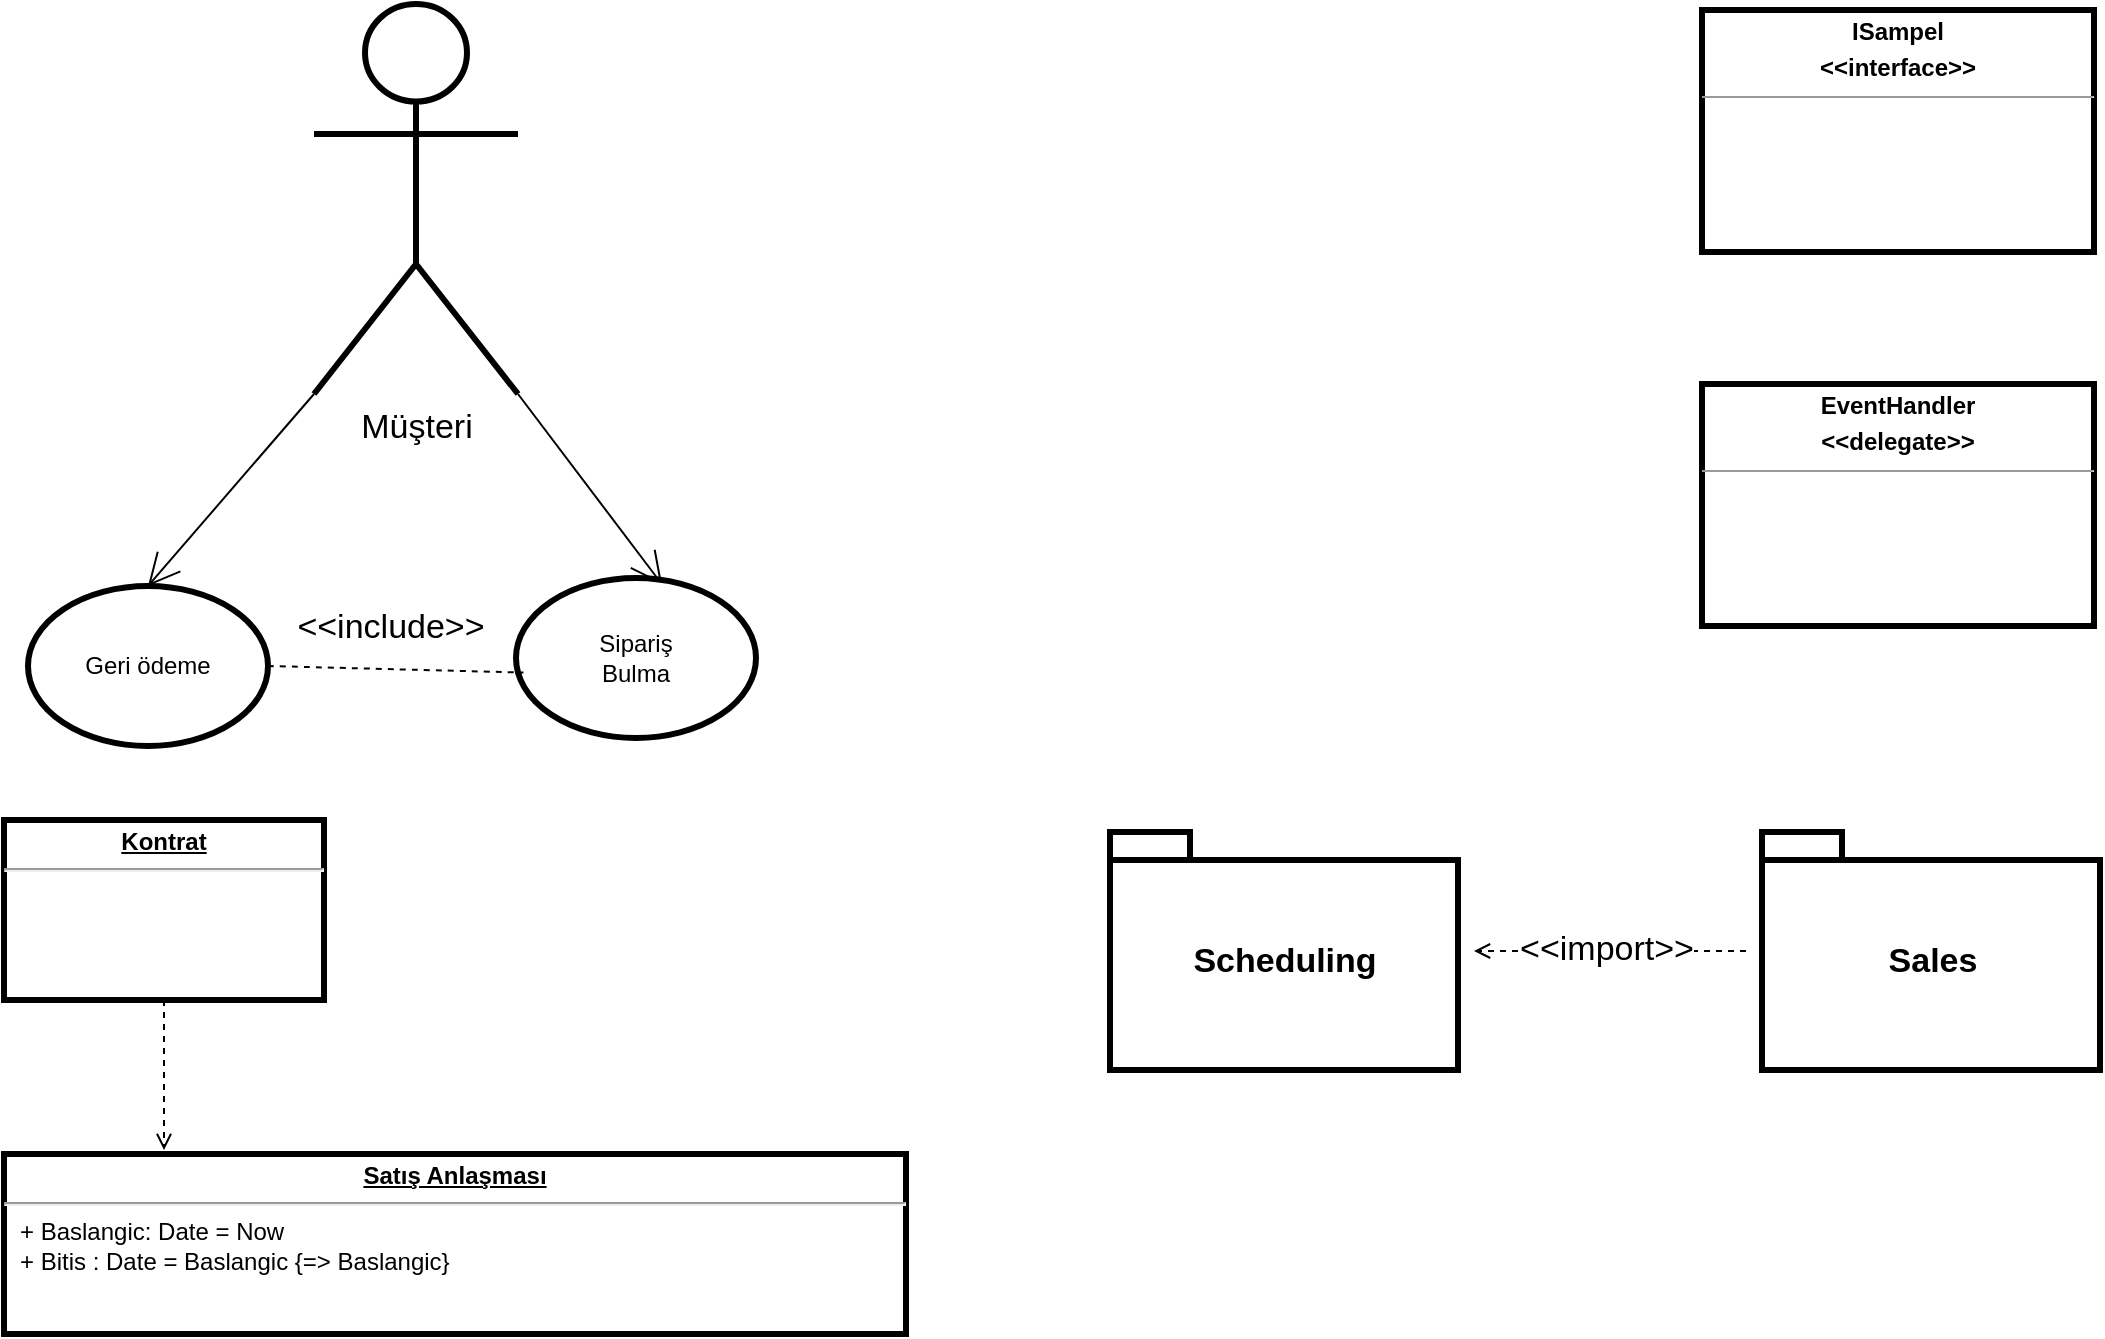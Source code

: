<mxfile version="20.2.3" type="github">
  <diagram id="pI3TvqZEfABD5yvR_8wu" name="Sayfa -1">
    <mxGraphModel dx="3585" dy="2300" grid="0" gridSize="10" guides="1" tooltips="1" connect="1" arrows="1" fold="1" page="0" pageScale="1" pageWidth="827" pageHeight="1169" math="0" shadow="0">
      <root>
        <mxCell id="0" />
        <mxCell id="1" parent="0" />
        <mxCell id="Tv8X_T_9aumbPLl7LAax-14" style="edgeStyle=none;curved=1;rounded=0;orthogonalLoop=1;jettySize=auto;html=1;exitX=0;exitY=1;exitDx=0;exitDy=0;exitPerimeter=0;entryX=0.5;entryY=0;entryDx=0;entryDy=0;endArrow=open;startSize=14;endSize=14;sourcePerimeterSpacing=8;targetPerimeterSpacing=8;" edge="1" parent="1" source="Tv8X_T_9aumbPLl7LAax-3" target="Tv8X_T_9aumbPLl7LAax-10">
          <mxGeometry relative="1" as="geometry" />
        </mxCell>
        <mxCell id="Tv8X_T_9aumbPLl7LAax-15" style="edgeStyle=none;curved=1;rounded=0;orthogonalLoop=1;jettySize=auto;html=1;exitX=1;exitY=1;exitDx=0;exitDy=0;exitPerimeter=0;entryX=0.609;entryY=0.041;entryDx=0;entryDy=0;entryPerimeter=0;endArrow=open;startSize=14;endSize=14;sourcePerimeterSpacing=8;targetPerimeterSpacing=8;" edge="1" parent="1" source="Tv8X_T_9aumbPLl7LAax-3" target="Tv8X_T_9aumbPLl7LAax-11">
          <mxGeometry relative="1" as="geometry" />
        </mxCell>
        <mxCell id="Tv8X_T_9aumbPLl7LAax-3" value="&lt;font style=&quot;font-size: 17px;&quot;&gt;Müşteri&lt;/font&gt;" style="shape=umlActor;verticalLabelPosition=bottom;verticalAlign=top;html=1;outlineConnect=0;hachureGap=4;strokeWidth=3;" vertex="1" parent="1">
          <mxGeometry x="-1096" y="-1066" width="102" height="195" as="geometry" />
        </mxCell>
        <mxCell id="Tv8X_T_9aumbPLl7LAax-10" value="Geri ödeme" style="ellipse;whiteSpace=wrap;html=1;hachureGap=4;strokeWidth=3;" vertex="1" parent="1">
          <mxGeometry x="-1239" y="-775" width="120" height="80" as="geometry" />
        </mxCell>
        <mxCell id="Tv8X_T_9aumbPLl7LAax-11" value="Sipariş&lt;br&gt;Bulma" style="ellipse;whiteSpace=wrap;html=1;hachureGap=4;strokeWidth=3;" vertex="1" parent="1">
          <mxGeometry x="-995" y="-779" width="120" height="80" as="geometry" />
        </mxCell>
        <mxCell id="Tv8X_T_9aumbPLl7LAax-19" value="" style="endArrow=none;html=1;rounded=0;dashed=1;fontSize=17;sourcePerimeterSpacing=8;targetPerimeterSpacing=8;curved=1;exitX=1;exitY=0.5;exitDx=0;exitDy=0;entryX=0.031;entryY=0.591;entryDx=0;entryDy=0;entryPerimeter=0;" edge="1" parent="1" source="Tv8X_T_9aumbPLl7LAax-10" target="Tv8X_T_9aumbPLl7LAax-11">
          <mxGeometry width="50" height="50" relative="1" as="geometry">
            <mxPoint x="-1008" y="-494" as="sourcePoint" />
            <mxPoint x="-958" y="-544" as="targetPoint" />
          </mxGeometry>
        </mxCell>
        <mxCell id="Tv8X_T_9aumbPLl7LAax-21" value="&amp;lt;&amp;lt;include&amp;gt;&amp;gt;" style="edgeLabel;html=1;align=center;verticalAlign=middle;resizable=0;points=[];fontSize=17;" vertex="1" connectable="0" parent="Tv8X_T_9aumbPLl7LAax-19">
          <mxGeometry x="-0.227" y="-1" relative="1" as="geometry">
            <mxPoint x="11" y="-22" as="offset" />
          </mxGeometry>
        </mxCell>
        <mxCell id="Tv8X_T_9aumbPLl7LAax-48" value="Scheduling" style="shape=folder;fontStyle=1;spacingTop=10;tabWidth=40;tabHeight=14;tabPosition=left;html=1;hachureGap=4;fontSize=17;strokeWidth=3;" vertex="1" parent="1">
          <mxGeometry x="-698" y="-652" width="174" height="119" as="geometry" />
        </mxCell>
        <mxCell id="Tv8X_T_9aumbPLl7LAax-52" value="" style="edgeStyle=none;rounded=0;orthogonalLoop=1;jettySize=auto;html=1;dashed=1;fontSize=17;endArrow=open;sourcePerimeterSpacing=8;targetPerimeterSpacing=8;" edge="1" parent="1" source="Tv8X_T_9aumbPLl7LAax-51" target="Tv8X_T_9aumbPLl7LAax-48">
          <mxGeometry relative="1" as="geometry" />
        </mxCell>
        <mxCell id="Tv8X_T_9aumbPLl7LAax-53" value="&amp;lt;&amp;lt;import&amp;gt;&amp;gt;" style="edgeLabel;html=1;align=center;verticalAlign=middle;resizable=0;points=[];fontSize=17;" vertex="1" connectable="0" parent="Tv8X_T_9aumbPLl7LAax-52">
          <mxGeometry x="0.21" y="-2" relative="1" as="geometry">
            <mxPoint x="12" y="1" as="offset" />
          </mxGeometry>
        </mxCell>
        <mxCell id="Tv8X_T_9aumbPLl7LAax-51" value="Sales" style="shape=folder;fontStyle=1;spacingTop=10;tabWidth=40;tabHeight=14;tabPosition=left;html=1;hachureGap=4;fontSize=17;strokeWidth=3;" vertex="1" parent="1">
          <mxGeometry x="-372" y="-652" width="169" height="119" as="geometry" />
        </mxCell>
        <mxCell id="Tv8X_T_9aumbPLl7LAax-54" value="&lt;p style=&quot;margin:0px;margin-top:4px;text-align:center;&quot;&gt;&lt;b&gt;EventHandler&lt;/b&gt;&lt;/p&gt;&lt;p style=&quot;margin:0px;margin-top:4px;text-align:center;&quot;&gt;&lt;b&gt;&amp;lt;&amp;lt;delegate&amp;gt;&amp;gt;&lt;/b&gt;&lt;/p&gt;&lt;hr size=&quot;1&quot;&gt;&lt;p style=&quot;margin:0px;margin-left:4px;&quot;&gt;&lt;br&gt;&lt;/p&gt;" style="verticalAlign=top;align=left;overflow=fill;fontSize=12;fontFamily=Helvetica;html=1;hachureGap=4;strokeWidth=3;" vertex="1" parent="1">
          <mxGeometry x="-402" y="-876" width="196" height="121" as="geometry" />
        </mxCell>
        <mxCell id="Tv8X_T_9aumbPLl7LAax-55" value="&lt;p style=&quot;margin:0px;margin-top:4px;text-align:center;&quot;&gt;&lt;b&gt;ISampel&lt;/b&gt;&lt;/p&gt;&lt;p style=&quot;margin:0px;margin-top:4px;text-align:center;&quot;&gt;&lt;b&gt;&amp;lt;&amp;lt;interface&amp;gt;&amp;gt;&lt;/b&gt;&lt;/p&gt;&lt;hr size=&quot;1&quot;&gt;&lt;p style=&quot;margin:0px;margin-left:4px;&quot;&gt;&lt;br&gt;&lt;/p&gt;" style="verticalAlign=top;align=left;overflow=fill;fontSize=12;fontFamily=Helvetica;html=1;hachureGap=4;strokeWidth=3;" vertex="1" parent="1">
          <mxGeometry x="-402" y="-1063" width="196" height="121" as="geometry" />
        </mxCell>
        <mxCell id="Tv8X_T_9aumbPLl7LAax-64" style="edgeStyle=none;rounded=0;orthogonalLoop=1;jettySize=auto;html=1;exitX=0.5;exitY=1;exitDx=0;exitDy=0;dashed=1;fontSize=17;endArrow=open;sourcePerimeterSpacing=8;targetPerimeterSpacing=8;" edge="1" parent="1" source="Tv8X_T_9aumbPLl7LAax-58">
          <mxGeometry relative="1" as="geometry">
            <mxPoint x="-1171" y="-493" as="targetPoint" />
          </mxGeometry>
        </mxCell>
        <mxCell id="Tv8X_T_9aumbPLl7LAax-58" value="&lt;p style=&quot;margin:0px;margin-top:4px;text-align:center;text-decoration:underline;&quot;&gt;&lt;b&gt;Kontrat&lt;/b&gt;&lt;/p&gt;&lt;hr&gt;&lt;p style=&quot;margin:0px;margin-left:8px;&quot;&gt;&lt;br&gt;&lt;/p&gt;" style="verticalAlign=top;align=left;overflow=fill;fontSize=12;fontFamily=Helvetica;html=1;hachureGap=4;strokeWidth=3;" vertex="1" parent="1">
          <mxGeometry x="-1251" y="-658" width="160" height="90" as="geometry" />
        </mxCell>
        <mxCell id="Tv8X_T_9aumbPLl7LAax-63" value="&lt;p style=&quot;margin:0px;margin-top:4px;text-align:center;text-decoration:underline;&quot;&gt;&lt;b&gt;Satış Anlaşması&lt;/b&gt;&lt;/p&gt;&lt;hr&gt;&lt;p style=&quot;margin:0px;margin-left:8px;&quot;&gt;+ Baslangic: Date = Now&lt;/p&gt;&lt;p style=&quot;margin:0px;margin-left:8px;&quot;&gt;+ Bitis : Date = Baslangic {=&amp;gt; Baslangic}&lt;/p&gt;" style="verticalAlign=top;align=left;overflow=fill;fontSize=12;fontFamily=Helvetica;html=1;hachureGap=4;strokeWidth=3;" vertex="1" parent="1">
          <mxGeometry x="-1251" y="-491" width="451" height="90" as="geometry" />
        </mxCell>
      </root>
    </mxGraphModel>
  </diagram>
</mxfile>
